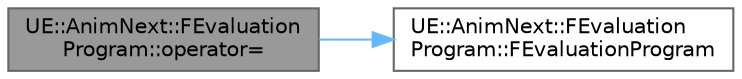 digraph "UE::AnimNext::FEvaluationProgram::operator="
{
 // INTERACTIVE_SVG=YES
 // LATEX_PDF_SIZE
  bgcolor="transparent";
  edge [fontname=Helvetica,fontsize=10,labelfontname=Helvetica,labelfontsize=10];
  node [fontname=Helvetica,fontsize=10,shape=box,height=0.2,width=0.4];
  rankdir="LR";
  Node1 [id="Node000001",label="UE::AnimNext::FEvaluation\lProgram::operator=",height=0.2,width=0.4,color="gray40", fillcolor="grey60", style="filled", fontcolor="black",tooltip=" "];
  Node1 -> Node2 [id="edge1_Node000001_Node000002",color="steelblue1",style="solid",tooltip=" "];
  Node2 [id="Node000002",label="UE::AnimNext::FEvaluation\lProgram::FEvaluationProgram",height=0.2,width=0.4,color="grey40", fillcolor="white", style="filled",URL="$d7/dc0/structUE_1_1AnimNext_1_1FEvaluationProgram.html#af8f23985a1482fcf01f997aed6b1917d",tooltip=" "];
}

